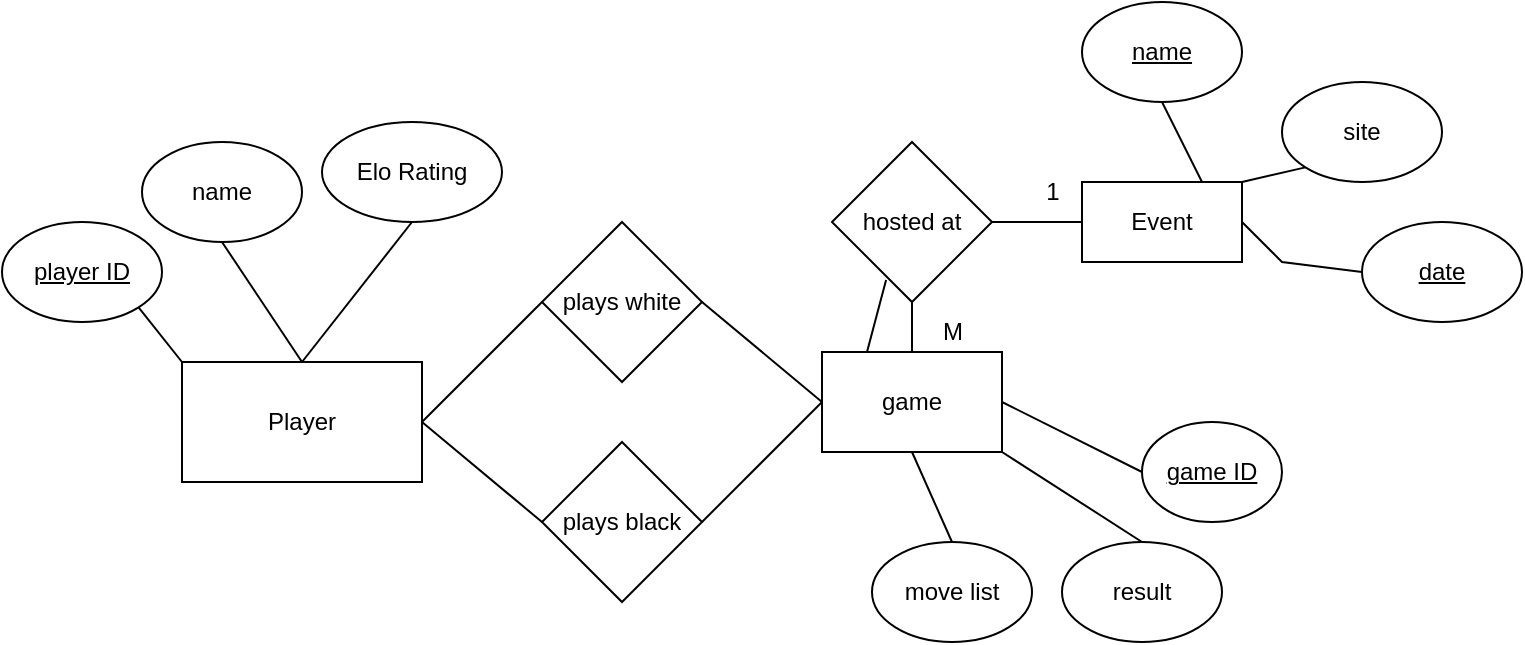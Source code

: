 <mxfile version="21.3.3" type="github">
  <diagram name="Page-1" id="nrUwX0nhzm6hCDkyCpI9">
    <mxGraphModel dx="954" dy="642" grid="1" gridSize="10" guides="1" tooltips="1" connect="1" arrows="1" fold="1" page="1" pageScale="1" pageWidth="850" pageHeight="1100" math="0" shadow="0">
      <root>
        <mxCell id="0" />
        <mxCell id="1" parent="0" />
        <mxCell id="6bAxuqjnWZuoEhI3WjJ1-1" value="Player" style="rounded=0;whiteSpace=wrap;html=1;" vertex="1" parent="1">
          <mxGeometry x="120" y="290" width="120" height="60" as="geometry" />
        </mxCell>
        <mxCell id="6bAxuqjnWZuoEhI3WjJ1-2" value="Elo Rating" style="ellipse;whiteSpace=wrap;html=1;" vertex="1" parent="1">
          <mxGeometry x="190" y="170" width="90" height="50" as="geometry" />
        </mxCell>
        <mxCell id="6bAxuqjnWZuoEhI3WjJ1-3" value="name" style="ellipse;whiteSpace=wrap;html=1;" vertex="1" parent="1">
          <mxGeometry x="100" y="180" width="80" height="50" as="geometry" />
        </mxCell>
        <mxCell id="6bAxuqjnWZuoEhI3WjJ1-4" value="" style="endArrow=none;html=1;rounded=0;exitX=0.5;exitY=0;exitDx=0;exitDy=0;entryX=0.5;entryY=1;entryDx=0;entryDy=0;" edge="1" parent="1" source="6bAxuqjnWZuoEhI3WjJ1-1" target="6bAxuqjnWZuoEhI3WjJ1-3">
          <mxGeometry width="50" height="50" relative="1" as="geometry">
            <mxPoint x="400" y="360" as="sourcePoint" />
            <mxPoint x="450" y="310" as="targetPoint" />
          </mxGeometry>
        </mxCell>
        <mxCell id="6bAxuqjnWZuoEhI3WjJ1-5" value="" style="endArrow=none;html=1;rounded=0;entryX=0.5;entryY=1;entryDx=0;entryDy=0;exitX=0.5;exitY=0;exitDx=0;exitDy=0;" edge="1" parent="1" source="6bAxuqjnWZuoEhI3WjJ1-1" target="6bAxuqjnWZuoEhI3WjJ1-2">
          <mxGeometry width="50" height="50" relative="1" as="geometry">
            <mxPoint x="400" y="360" as="sourcePoint" />
            <mxPoint x="450" y="310" as="targetPoint" />
          </mxGeometry>
        </mxCell>
        <mxCell id="6bAxuqjnWZuoEhI3WjJ1-6" value="plays white" style="rhombus;whiteSpace=wrap;html=1;" vertex="1" parent="1">
          <mxGeometry x="300" y="220" width="80" height="80" as="geometry" />
        </mxCell>
        <mxCell id="6bAxuqjnWZuoEhI3WjJ1-7" value="" style="endArrow=none;html=1;rounded=0;exitX=1;exitY=0.5;exitDx=0;exitDy=0;entryX=0;entryY=0.5;entryDx=0;entryDy=0;" edge="1" parent="1" source="6bAxuqjnWZuoEhI3WjJ1-1" target="6bAxuqjnWZuoEhI3WjJ1-6">
          <mxGeometry width="50" height="50" relative="1" as="geometry">
            <mxPoint x="400" y="360" as="sourcePoint" />
            <mxPoint x="320" y="310" as="targetPoint" />
          </mxGeometry>
        </mxCell>
        <mxCell id="6bAxuqjnWZuoEhI3WjJ1-8" value="Event" style="rounded=0;whiteSpace=wrap;html=1;" vertex="1" parent="1">
          <mxGeometry x="570" y="200" width="80" height="40" as="geometry" />
        </mxCell>
        <mxCell id="6bAxuqjnWZuoEhI3WjJ1-10" value="&lt;u&gt;name&lt;/u&gt;" style="ellipse;whiteSpace=wrap;html=1;" vertex="1" parent="1">
          <mxGeometry x="570" y="110" width="80" height="50" as="geometry" />
        </mxCell>
        <mxCell id="6bAxuqjnWZuoEhI3WjJ1-11" value="site" style="ellipse;whiteSpace=wrap;html=1;" vertex="1" parent="1">
          <mxGeometry x="670" y="150" width="80" height="50" as="geometry" />
        </mxCell>
        <mxCell id="6bAxuqjnWZuoEhI3WjJ1-12" value="&lt;u&gt;date&lt;/u&gt;" style="ellipse;whiteSpace=wrap;html=1;" vertex="1" parent="1">
          <mxGeometry x="710" y="220" width="80" height="50" as="geometry" />
        </mxCell>
        <mxCell id="6bAxuqjnWZuoEhI3WjJ1-13" value="" style="endArrow=none;html=1;rounded=0;entryX=0;entryY=0.5;entryDx=0;entryDy=0;exitX=1;exitY=0.5;exitDx=0;exitDy=0;" edge="1" parent="1" source="6bAxuqjnWZuoEhI3WjJ1-8" target="6bAxuqjnWZuoEhI3WjJ1-12">
          <mxGeometry width="50" height="50" relative="1" as="geometry">
            <mxPoint x="670" y="290" as="sourcePoint" />
            <mxPoint x="720" y="240" as="targetPoint" />
            <Array as="points">
              <mxPoint x="670" y="240" />
            </Array>
          </mxGeometry>
        </mxCell>
        <mxCell id="6bAxuqjnWZuoEhI3WjJ1-14" value="" style="endArrow=none;html=1;rounded=0;entryX=0;entryY=1;entryDx=0;entryDy=0;exitX=1;exitY=0;exitDx=0;exitDy=0;" edge="1" parent="1" source="6bAxuqjnWZuoEhI3WjJ1-8" target="6bAxuqjnWZuoEhI3WjJ1-11">
          <mxGeometry width="50" height="50" relative="1" as="geometry">
            <mxPoint x="610" y="230" as="sourcePoint" />
            <mxPoint x="660" y="180" as="targetPoint" />
          </mxGeometry>
        </mxCell>
        <mxCell id="6bAxuqjnWZuoEhI3WjJ1-15" value="" style="endArrow=none;html=1;rounded=0;entryX=0.5;entryY=1;entryDx=0;entryDy=0;exitX=0.75;exitY=0;exitDx=0;exitDy=0;" edge="1" parent="1" source="6bAxuqjnWZuoEhI3WjJ1-8" target="6bAxuqjnWZuoEhI3WjJ1-10">
          <mxGeometry width="50" height="50" relative="1" as="geometry">
            <mxPoint x="490" y="290" as="sourcePoint" />
            <mxPoint x="540" y="240" as="targetPoint" />
          </mxGeometry>
        </mxCell>
        <mxCell id="6bAxuqjnWZuoEhI3WjJ1-16" value="game" style="rounded=0;whiteSpace=wrap;html=1;" vertex="1" parent="1">
          <mxGeometry x="440" y="285" width="90" height="50" as="geometry" />
        </mxCell>
        <mxCell id="6bAxuqjnWZuoEhI3WjJ1-17" value="" style="endArrow=none;html=1;rounded=0;entryX=0;entryY=0.5;entryDx=0;entryDy=0;exitX=1;exitY=0.5;exitDx=0;exitDy=0;" edge="1" parent="1" source="6bAxuqjnWZuoEhI3WjJ1-6" target="6bAxuqjnWZuoEhI3WjJ1-16">
          <mxGeometry width="50" height="50" relative="1" as="geometry">
            <mxPoint x="400" y="360" as="sourcePoint" />
            <mxPoint x="450" y="310" as="targetPoint" />
          </mxGeometry>
        </mxCell>
        <mxCell id="6bAxuqjnWZuoEhI3WjJ1-19" value="hosted at" style="rhombus;whiteSpace=wrap;html=1;" vertex="1" parent="1">
          <mxGeometry x="445" y="180" width="80" height="80" as="geometry" />
        </mxCell>
        <mxCell id="6bAxuqjnWZuoEhI3WjJ1-20" value="" style="endArrow=none;html=1;rounded=0;entryX=0.5;entryY=1;entryDx=0;entryDy=0;exitX=0.5;exitY=0;exitDx=0;exitDy=0;fontStyle=1;jumpSize=16;endSize=16;startSize=16;" edge="1" parent="1" source="6bAxuqjnWZuoEhI3WjJ1-16" target="6bAxuqjnWZuoEhI3WjJ1-19">
          <mxGeometry width="50" height="50" relative="1" as="geometry">
            <mxPoint x="490" y="290" as="sourcePoint" />
            <mxPoint x="540" y="280" as="targetPoint" />
          </mxGeometry>
        </mxCell>
        <mxCell id="6bAxuqjnWZuoEhI3WjJ1-21" value="" style="endArrow=none;html=1;rounded=0;entryX=0;entryY=0.5;entryDx=0;entryDy=0;exitX=1;exitY=0.5;exitDx=0;exitDy=0;" edge="1" parent="1" source="6bAxuqjnWZuoEhI3WjJ1-19" target="6bAxuqjnWZuoEhI3WjJ1-8">
          <mxGeometry width="50" height="50" relative="1" as="geometry">
            <mxPoint x="490" y="330" as="sourcePoint" />
            <mxPoint x="540" y="280" as="targetPoint" />
          </mxGeometry>
        </mxCell>
        <mxCell id="6bAxuqjnWZuoEhI3WjJ1-22" value="M" style="text;html=1;align=center;verticalAlign=middle;resizable=0;points=[];autosize=1;strokeColor=none;fillColor=none;" vertex="1" parent="1">
          <mxGeometry x="490" y="260" width="30" height="30" as="geometry" />
        </mxCell>
        <mxCell id="6bAxuqjnWZuoEhI3WjJ1-23" value="1" style="text;html=1;align=center;verticalAlign=middle;resizable=0;points=[];autosize=1;strokeColor=none;fillColor=none;" vertex="1" parent="1">
          <mxGeometry x="540" y="190" width="30" height="30" as="geometry" />
        </mxCell>
        <mxCell id="6bAxuqjnWZuoEhI3WjJ1-25" value="" style="endArrow=none;html=1;rounded=0;entryX=0.338;entryY=0.863;entryDx=0;entryDy=0;entryPerimeter=0;exitX=0.25;exitY=0;exitDx=0;exitDy=0;" edge="1" parent="1" source="6bAxuqjnWZuoEhI3WjJ1-16" target="6bAxuqjnWZuoEhI3WjJ1-19">
          <mxGeometry width="50" height="50" relative="1" as="geometry">
            <mxPoint x="440" y="260" as="sourcePoint" />
            <mxPoint x="540" y="280" as="targetPoint" />
          </mxGeometry>
        </mxCell>
        <mxCell id="6bAxuqjnWZuoEhI3WjJ1-26" value="result" style="ellipse;whiteSpace=wrap;html=1;" vertex="1" parent="1">
          <mxGeometry x="560" y="380" width="80" height="50" as="geometry" />
        </mxCell>
        <mxCell id="6bAxuqjnWZuoEhI3WjJ1-27" value="move list" style="ellipse;whiteSpace=wrap;html=1;" vertex="1" parent="1">
          <mxGeometry x="465" y="380" width="80" height="50" as="geometry" />
        </mxCell>
        <mxCell id="6bAxuqjnWZuoEhI3WjJ1-28" value="plays black" style="rhombus;whiteSpace=wrap;html=1;" vertex="1" parent="1">
          <mxGeometry x="300" y="330" width="80" height="80" as="geometry" />
        </mxCell>
        <mxCell id="6bAxuqjnWZuoEhI3WjJ1-29" value="" style="endArrow=none;html=1;rounded=0;entryX=0;entryY=0.5;entryDx=0;entryDy=0;exitX=1;exitY=0.5;exitDx=0;exitDy=0;" edge="1" parent="1" source="6bAxuqjnWZuoEhI3WjJ1-1" target="6bAxuqjnWZuoEhI3WjJ1-28">
          <mxGeometry width="50" height="50" relative="1" as="geometry">
            <mxPoint x="490" y="330" as="sourcePoint" />
            <mxPoint x="540" y="280" as="targetPoint" />
          </mxGeometry>
        </mxCell>
        <mxCell id="6bAxuqjnWZuoEhI3WjJ1-30" value="" style="endArrow=none;html=1;rounded=0;exitX=1;exitY=0.5;exitDx=0;exitDy=0;entryX=0;entryY=0.5;entryDx=0;entryDy=0;" edge="1" parent="1" source="6bAxuqjnWZuoEhI3WjJ1-28" target="6bAxuqjnWZuoEhI3WjJ1-16">
          <mxGeometry width="50" height="50" relative="1" as="geometry">
            <mxPoint x="490" y="330" as="sourcePoint" />
            <mxPoint x="540" y="280" as="targetPoint" />
          </mxGeometry>
        </mxCell>
        <mxCell id="6bAxuqjnWZuoEhI3WjJ1-31" value="&lt;u&gt;player ID&lt;/u&gt;" style="ellipse;whiteSpace=wrap;html=1;" vertex="1" parent="1">
          <mxGeometry x="30" y="220" width="80" height="50" as="geometry" />
        </mxCell>
        <mxCell id="6bAxuqjnWZuoEhI3WjJ1-32" value="" style="endArrow=none;html=1;rounded=0;exitX=1;exitY=1;exitDx=0;exitDy=0;entryX=0;entryY=0;entryDx=0;entryDy=0;" edge="1" parent="1" source="6bAxuqjnWZuoEhI3WjJ1-31" target="6bAxuqjnWZuoEhI3WjJ1-1">
          <mxGeometry width="50" height="50" relative="1" as="geometry">
            <mxPoint x="490" y="330" as="sourcePoint" />
            <mxPoint x="540" y="280" as="targetPoint" />
          </mxGeometry>
        </mxCell>
        <mxCell id="6bAxuqjnWZuoEhI3WjJ1-33" value="" style="endArrow=none;html=1;rounded=0;exitX=0.5;exitY=0;exitDx=0;exitDy=0;entryX=0.5;entryY=1;entryDx=0;entryDy=0;" edge="1" parent="1" source="6bAxuqjnWZuoEhI3WjJ1-27" target="6bAxuqjnWZuoEhI3WjJ1-16">
          <mxGeometry width="50" height="50" relative="1" as="geometry">
            <mxPoint x="500" y="400" as="sourcePoint" />
            <mxPoint x="550" y="350" as="targetPoint" />
          </mxGeometry>
        </mxCell>
        <mxCell id="6bAxuqjnWZuoEhI3WjJ1-34" value="" style="endArrow=none;html=1;rounded=0;entryX=1;entryY=1;entryDx=0;entryDy=0;exitX=0.5;exitY=0;exitDx=0;exitDy=0;" edge="1" parent="1" source="6bAxuqjnWZuoEhI3WjJ1-26" target="6bAxuqjnWZuoEhI3WjJ1-16">
          <mxGeometry width="50" height="50" relative="1" as="geometry">
            <mxPoint x="570" y="360" as="sourcePoint" />
            <mxPoint x="620" y="310" as="targetPoint" />
          </mxGeometry>
        </mxCell>
        <mxCell id="6bAxuqjnWZuoEhI3WjJ1-35" value="&lt;u&gt;game ID&lt;/u&gt;" style="ellipse;whiteSpace=wrap;html=1;" vertex="1" parent="1">
          <mxGeometry x="600" y="320" width="70" height="50" as="geometry" />
        </mxCell>
        <mxCell id="6bAxuqjnWZuoEhI3WjJ1-36" value="" style="endArrow=none;html=1;rounded=0;entryX=0;entryY=0.5;entryDx=0;entryDy=0;exitX=1;exitY=0.5;exitDx=0;exitDy=0;" edge="1" parent="1" source="6bAxuqjnWZuoEhI3WjJ1-16" target="6bAxuqjnWZuoEhI3WjJ1-35">
          <mxGeometry width="50" height="50" relative="1" as="geometry">
            <mxPoint x="530" y="370" as="sourcePoint" />
            <mxPoint x="580" y="320" as="targetPoint" />
          </mxGeometry>
        </mxCell>
      </root>
    </mxGraphModel>
  </diagram>
</mxfile>

